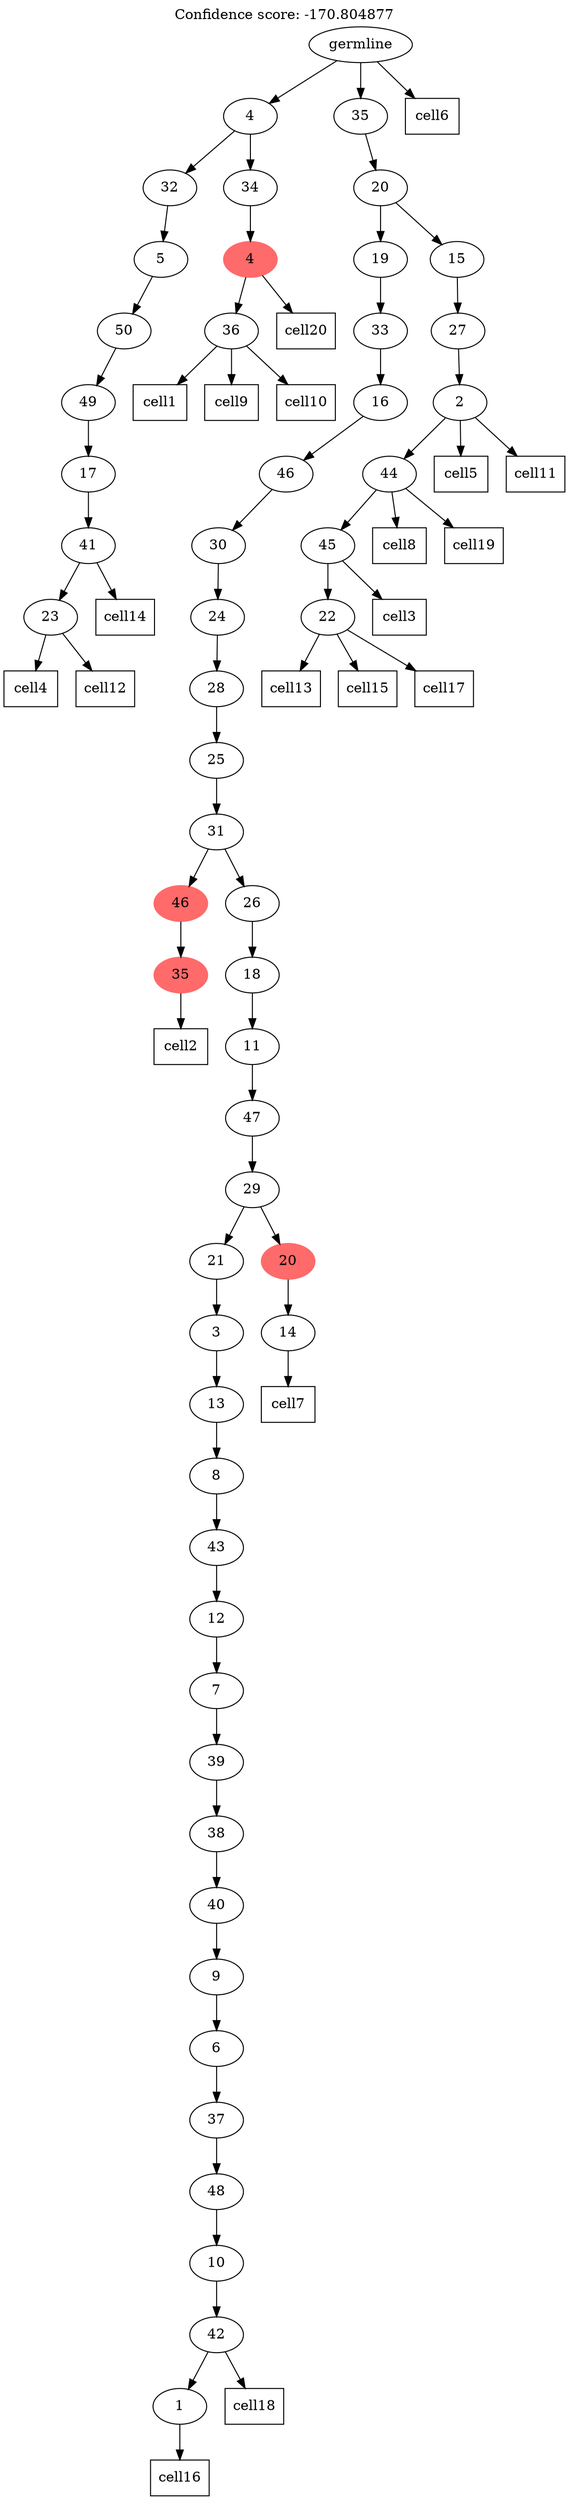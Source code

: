 digraph g {
	"53" -> "54";
	"54" [label="23"];
	"52" -> "53";
	"53" [label="41"];
	"51" -> "52";
	"52" [label="17"];
	"50" -> "51";
	"51" [label="49"];
	"49" -> "50";
	"50" [label="50"];
	"48" -> "49";
	"49" [label="5"];
	"46" -> "47";
	"47" [label="36"];
	"45" -> "46";
	"46" [color=indianred1, style=filled, label="4"];
	"44" -> "45";
	"45" [label="34"];
	"44" -> "48";
	"48" [label="32"];
	"42" -> "43";
	"43" [color=indianred1, style=filled, label="35"];
	"40" -> "41";
	"41" [label="1"];
	"39" -> "40";
	"40" [label="42"];
	"38" -> "39";
	"39" [label="10"];
	"37" -> "38";
	"38" [label="48"];
	"36" -> "37";
	"37" [label="37"];
	"35" -> "36";
	"36" [label="6"];
	"34" -> "35";
	"35" [label="9"];
	"33" -> "34";
	"34" [label="40"];
	"32" -> "33";
	"33" [label="38"];
	"31" -> "32";
	"32" [label="39"];
	"30" -> "31";
	"31" [label="7"];
	"29" -> "30";
	"30" [label="12"];
	"28" -> "29";
	"29" [label="43"];
	"27" -> "28";
	"28" [label="8"];
	"26" -> "27";
	"27" [label="13"];
	"25" -> "26";
	"26" [label="3"];
	"23" -> "24";
	"24" [label="14"];
	"22" -> "23";
	"23" [color=indianred1, style=filled, label="20"];
	"22" -> "25";
	"25" [label="21"];
	"21" -> "22";
	"22" [label="29"];
	"20" -> "21";
	"21" [label="47"];
	"19" -> "20";
	"20" [label="11"];
	"18" -> "19";
	"19" [label="18"];
	"17" -> "18";
	"18" [label="26"];
	"17" -> "42";
	"42" [color=indianred1, style=filled, label="46"];
	"16" -> "17";
	"17" [label="31"];
	"15" -> "16";
	"16" [label="25"];
	"14" -> "15";
	"15" [label="28"];
	"13" -> "14";
	"14" [label="24"];
	"12" -> "13";
	"13" [label="30"];
	"11" -> "12";
	"12" [label="46"];
	"10" -> "11";
	"11" [label="16"];
	"9" -> "10";
	"10" [label="33"];
	"7" -> "8";
	"8" [label="22"];
	"6" -> "7";
	"7" [label="45"];
	"5" -> "6";
	"6" [label="44"];
	"4" -> "5";
	"5" [label="2"];
	"3" -> "4";
	"4" [label="27"];
	"2" -> "3";
	"3" [label="15"];
	"2" -> "9";
	"9" [label="19"];
	"1" -> "2";
	"2" [label="20"];
	"0" -> "1";
	"1" [label="35"];
	"0" -> "44";
	"44" [label="4"];
	"0" [label="germline"];
	"47" -> "cell1";
	"cell1" [shape=box];
	"43" -> "cell2";
	"cell2" [shape=box];
	"7" -> "cell3";
	"cell3" [shape=box];
	"54" -> "cell4";
	"cell4" [shape=box];
	"5" -> "cell5";
	"cell5" [shape=box];
	"0" -> "cell6";
	"cell6" [shape=box];
	"24" -> "cell7";
	"cell7" [shape=box];
	"6" -> "cell8";
	"cell8" [shape=box];
	"47" -> "cell9";
	"cell9" [shape=box];
	"47" -> "cell10";
	"cell10" [shape=box];
	"5" -> "cell11";
	"cell11" [shape=box];
	"54" -> "cell12";
	"cell12" [shape=box];
	"8" -> "cell13";
	"cell13" [shape=box];
	"53" -> "cell14";
	"cell14" [shape=box];
	"8" -> "cell15";
	"cell15" [shape=box];
	"41" -> "cell16";
	"cell16" [shape=box];
	"8" -> "cell17";
	"cell17" [shape=box];
	"40" -> "cell18";
	"cell18" [shape=box];
	"6" -> "cell19";
	"cell19" [shape=box];
	"46" -> "cell20";
	"cell20" [shape=box];
	labelloc="t";
	label="Confidence score: -170.804877";
}
